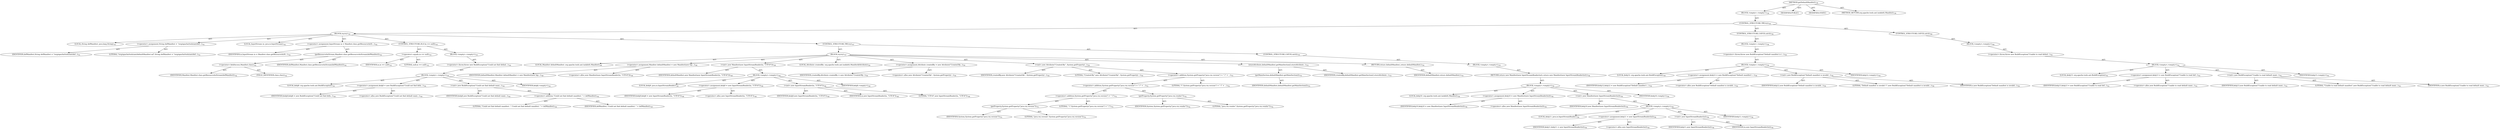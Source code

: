 digraph "getDefaultManifest" {  
"111669149729" [label = <(METHOD,getDefaultManifest)<SUB>739</SUB>> ]
"25769803869" [label = <(BLOCK,&lt;empty&gt;,&lt;empty&gt;)<SUB>739</SUB>> ]
"47244640308" [label = <(CONTROL_STRUCTURE,TRY,try)<SUB>740</SUB>> ]
"25769803870" [label = <(BLOCK,try,try)<SUB>740</SUB>> ]
"94489280561" [label = <(LOCAL,String defManifest: java.lang.String)<SUB>741</SUB>> ]
"30064771519" [label = <(&lt;operator&gt;.assignment,String defManifest = &quot;/org/apache/tools/ant/def...)<SUB>741</SUB>> ]
"68719477068" [label = <(IDENTIFIER,defManifest,String defManifest = &quot;/org/apache/tools/ant/def...)<SUB>741</SUB>> ]
"90194313313" [label = <(LITERAL,&quot;/org/apache/tools/ant/defaultManifest.mf&quot;,String defManifest = &quot;/org/apache/tools/ant/def...)<SUB>741</SUB>> ]
"94489280562" [label = <(LOCAL,InputStream in: java.io.InputStream)<SUB>742</SUB>> ]
"30064771520" [label = <(&lt;operator&gt;.assignment,InputStream in = Manifest.class.getResourceAsSt...)<SUB>742</SUB>> ]
"68719477069" [label = <(IDENTIFIER,in,InputStream in = Manifest.class.getResourceAsSt...)<SUB>742</SUB>> ]
"30064771521" [label = <(getResourceAsStream,Manifest.class.getResourceAsStream(defManifest))<SUB>742</SUB>> ]
"30064771522" [label = <(&lt;operator&gt;.fieldAccess,Manifest.class)<SUB>742</SUB>> ]
"68719477070" [label = <(IDENTIFIER,Manifest,Manifest.class.getResourceAsStream(defManifest))<SUB>742</SUB>> ]
"55834574937" [label = <(FIELD_IDENTIFIER,class,class)<SUB>742</SUB>> ]
"68719477071" [label = <(IDENTIFIER,defManifest,Manifest.class.getResourceAsStream(defManifest))<SUB>742</SUB>> ]
"47244640309" [label = <(CONTROL_STRUCTURE,IF,if (in == null))<SUB>743</SUB>> ]
"30064771523" [label = <(&lt;operator&gt;.equals,in == null)<SUB>743</SUB>> ]
"68719477072" [label = <(IDENTIFIER,in,in == null)<SUB>743</SUB>> ]
"90194313314" [label = <(LITERAL,null,in == null)<SUB>743</SUB>> ]
"25769803871" [label = <(BLOCK,&lt;empty&gt;,&lt;empty&gt;)<SUB>743</SUB>> ]
"30064771524" [label = <(&lt;operator&gt;.throw,throw new BuildException(&quot;Could not find defaul...)<SUB>744</SUB>> ]
"25769803872" [label = <(BLOCK,&lt;empty&gt;,&lt;empty&gt;)<SUB>744</SUB>> ]
"94489280563" [label = <(LOCAL,$obj8: org.apache.tools.ant.BuildException)<SUB>744</SUB>> ]
"30064771525" [label = <(&lt;operator&gt;.assignment,$obj8 = new BuildException(&quot;Could not find defa...)<SUB>744</SUB>> ]
"68719477073" [label = <(IDENTIFIER,$obj8,$obj8 = new BuildException(&quot;Could not find defa...)<SUB>744</SUB>> ]
"30064771526" [label = <(&lt;operator&gt;.alloc,new BuildException(&quot;Could not find default mani...)<SUB>744</SUB>> ]
"30064771527" [label = <(&lt;init&gt;,new BuildException(&quot;Could not find default mani...)<SUB>744</SUB>> ]
"68719477074" [label = <(IDENTIFIER,$obj8,new BuildException(&quot;Could not find default mani...)<SUB>744</SUB>> ]
"30064771528" [label = <(&lt;operator&gt;.addition,&quot;Could not find default manifest: &quot; + defManifest)<SUB>744</SUB>> ]
"90194313315" [label = <(LITERAL,&quot;Could not find default manifest: &quot;,&quot;Could not find default manifest: &quot; + defManifest)<SUB>744</SUB>> ]
"68719477075" [label = <(IDENTIFIER,defManifest,&quot;Could not find default manifest: &quot; + defManifest)<SUB>745</SUB>> ]
"68719477076" [label = <(IDENTIFIER,$obj8,&lt;empty&gt;)<SUB>744</SUB>> ]
"47244640310" [label = <(CONTROL_STRUCTURE,TRY,try)<SUB>747</SUB>> ]
"25769803873" [label = <(BLOCK,try,try)<SUB>747</SUB>> ]
"94489280564" [label = <(LOCAL,Manifest defaultManifest: org.apache.tools.ant.taskdefs.Manifest)<SUB>748</SUB>> ]
"30064771529" [label = <(&lt;operator&gt;.assignment,Manifest defaultManifest = new Manifest(new Inp...)<SUB>748</SUB>> ]
"68719477077" [label = <(IDENTIFIER,defaultManifest,Manifest defaultManifest = new Manifest(new Inp...)<SUB>748</SUB>> ]
"30064771530" [label = <(&lt;operator&gt;.alloc,new Manifest(new InputStreamReader(in, &quot;UTF-8&quot;)))<SUB>749</SUB>> ]
"30064771531" [label = <(&lt;init&gt;,new Manifest(new InputStreamReader(in, &quot;UTF-8&quot;)))<SUB>749</SUB>> ]
"68719477078" [label = <(IDENTIFIER,defaultManifest,new Manifest(new InputStreamReader(in, &quot;UTF-8&quot;)))<SUB>748</SUB>> ]
"25769803874" [label = <(BLOCK,&lt;empty&gt;,&lt;empty&gt;)<SUB>749</SUB>> ]
"94489280565" [label = <(LOCAL,$obj9: java.io.InputStreamReader)<SUB>749</SUB>> ]
"30064771532" [label = <(&lt;operator&gt;.assignment,$obj9 = new InputStreamReader(in, &quot;UTF-8&quot;))<SUB>749</SUB>> ]
"68719477079" [label = <(IDENTIFIER,$obj9,$obj9 = new InputStreamReader(in, &quot;UTF-8&quot;))<SUB>749</SUB>> ]
"30064771533" [label = <(&lt;operator&gt;.alloc,new InputStreamReader(in, &quot;UTF-8&quot;))<SUB>749</SUB>> ]
"30064771534" [label = <(&lt;init&gt;,new InputStreamReader(in, &quot;UTF-8&quot;))<SUB>749</SUB>> ]
"68719477080" [label = <(IDENTIFIER,$obj9,new InputStreamReader(in, &quot;UTF-8&quot;))<SUB>749</SUB>> ]
"68719477081" [label = <(IDENTIFIER,in,new InputStreamReader(in, &quot;UTF-8&quot;))<SUB>749</SUB>> ]
"90194313316" [label = <(LITERAL,&quot;UTF-8&quot;,new InputStreamReader(in, &quot;UTF-8&quot;))<SUB>749</SUB>> ]
"68719477082" [label = <(IDENTIFIER,$obj9,&lt;empty&gt;)<SUB>749</SUB>> ]
"94489280566" [label = <(LOCAL,Attribute createdBy: org.apache.tools.ant.taskdefs.Manifest$Attribute)<SUB>750</SUB>> ]
"30064771535" [label = <(&lt;operator&gt;.assignment,Attribute createdBy = new Attribute(&quot;Created-By...)<SUB>750</SUB>> ]
"68719477083" [label = <(IDENTIFIER,createdBy,Attribute createdBy = new Attribute(&quot;Created-By...)<SUB>750</SUB>> ]
"30064771536" [label = <(&lt;operator&gt;.alloc,new Attribute(&quot;Created-By&quot;, System.getProperty(...)<SUB>750</SUB>> ]
"30064771537" [label = <(&lt;init&gt;,new Attribute(&quot;Created-By&quot;, System.getProperty(...)<SUB>750</SUB>> ]
"68719477084" [label = <(IDENTIFIER,createdBy,new Attribute(&quot;Created-By&quot;, System.getProperty(...)<SUB>750</SUB>> ]
"90194313317" [label = <(LITERAL,&quot;Created-By&quot;,new Attribute(&quot;Created-By&quot;, System.getProperty(...)<SUB>750</SUB>> ]
"30064771538" [label = <(&lt;operator&gt;.addition,System.getProperty(&quot;java.vm.version&quot;) + &quot; (&quot; + ...)<SUB>751</SUB>> ]
"30064771539" [label = <(&lt;operator&gt;.addition,System.getProperty(&quot;java.vm.version&quot;) + &quot; (&quot; + ...)<SUB>751</SUB>> ]
"30064771540" [label = <(&lt;operator&gt;.addition,System.getProperty(&quot;java.vm.version&quot;) + &quot; (&quot;)<SUB>751</SUB>> ]
"30064771541" [label = <(getProperty,System.getProperty(&quot;java.vm.version&quot;))<SUB>751</SUB>> ]
"68719477085" [label = <(IDENTIFIER,System,System.getProperty(&quot;java.vm.version&quot;))<SUB>751</SUB>> ]
"90194313318" [label = <(LITERAL,&quot;java.vm.version&quot;,System.getProperty(&quot;java.vm.version&quot;))<SUB>751</SUB>> ]
"90194313319" [label = <(LITERAL,&quot; (&quot;,System.getProperty(&quot;java.vm.version&quot;) + &quot; (&quot;)<SUB>751</SUB>> ]
"30064771542" [label = <(getProperty,System.getProperty(&quot;java.vm.vendor&quot;))<SUB>752</SUB>> ]
"68719477086" [label = <(IDENTIFIER,System,System.getProperty(&quot;java.vm.vendor&quot;))<SUB>752</SUB>> ]
"90194313320" [label = <(LITERAL,&quot;java.vm.vendor&quot;,System.getProperty(&quot;java.vm.vendor&quot;))<SUB>752</SUB>> ]
"90194313321" [label = <(LITERAL,&quot;)&quot;,System.getProperty(&quot;java.vm.version&quot;) + &quot; (&quot; + ...)<SUB>752</SUB>> ]
"30064771543" [label = <(storeAttribute,defaultManifest.getMainSection().storeAttribute...)<SUB>753</SUB>> ]
"30064771544" [label = <(getMainSection,defaultManifest.getMainSection())<SUB>753</SUB>> ]
"68719477087" [label = <(IDENTIFIER,defaultManifest,defaultManifest.getMainSection())<SUB>753</SUB>> ]
"68719477088" [label = <(IDENTIFIER,createdBy,defaultManifest.getMainSection().storeAttribute...)<SUB>753</SUB>> ]
"146028888091" [label = <(RETURN,return defaultManifest;,return defaultManifest;)<SUB>754</SUB>> ]
"68719477089" [label = <(IDENTIFIER,defaultManifest,return defaultManifest;)<SUB>754</SUB>> ]
"47244640311" [label = <(CONTROL_STRUCTURE,CATCH,catch)<SUB>755</SUB>> ]
"25769803875" [label = <(BLOCK,&lt;empty&gt;,&lt;empty&gt;)<SUB>755</SUB>> ]
"146028888092" [label = <(RETURN,return new Manifest(new InputStreamReader(in));,return new Manifest(new InputStreamReader(in));)<SUB>756</SUB>> ]
"25769803876" [label = <(BLOCK,&lt;empty&gt;,&lt;empty&gt;)<SUB>756</SUB>> ]
"94489280567" [label = <(LOCAL,$obj10: org.apache.tools.ant.taskdefs.Manifest)<SUB>756</SUB>> ]
"30064771545" [label = <(&lt;operator&gt;.assignment,$obj10 = new Manifest(new InputStreamReader(in)))<SUB>756</SUB>> ]
"68719477090" [label = <(IDENTIFIER,$obj10,$obj10 = new Manifest(new InputStreamReader(in)))<SUB>756</SUB>> ]
"30064771546" [label = <(&lt;operator&gt;.alloc,new Manifest(new InputStreamReader(in)))<SUB>756</SUB>> ]
"30064771547" [label = <(&lt;init&gt;,new Manifest(new InputStreamReader(in)))<SUB>756</SUB>> ]
"68719477091" [label = <(IDENTIFIER,$obj10,new Manifest(new InputStreamReader(in)))<SUB>756</SUB>> ]
"25769803877" [label = <(BLOCK,&lt;empty&gt;,&lt;empty&gt;)<SUB>756</SUB>> ]
"94489280568" [label = <(LOCAL,$obj11: java.io.InputStreamReader)<SUB>756</SUB>> ]
"30064771548" [label = <(&lt;operator&gt;.assignment,$obj11 = new InputStreamReader(in))<SUB>756</SUB>> ]
"68719477092" [label = <(IDENTIFIER,$obj11,$obj11 = new InputStreamReader(in))<SUB>756</SUB>> ]
"30064771549" [label = <(&lt;operator&gt;.alloc,new InputStreamReader(in))<SUB>756</SUB>> ]
"30064771550" [label = <(&lt;init&gt;,new InputStreamReader(in))<SUB>756</SUB>> ]
"68719477093" [label = <(IDENTIFIER,$obj11,new InputStreamReader(in))<SUB>756</SUB>> ]
"68719477094" [label = <(IDENTIFIER,in,new InputStreamReader(in))<SUB>756</SUB>> ]
"68719477095" [label = <(IDENTIFIER,$obj11,&lt;empty&gt;)<SUB>756</SUB>> ]
"68719477096" [label = <(IDENTIFIER,$obj10,&lt;empty&gt;)<SUB>756</SUB>> ]
"47244640312" [label = <(CONTROL_STRUCTURE,CATCH,catch)<SUB>758</SUB>> ]
"25769803878" [label = <(BLOCK,&lt;empty&gt;,&lt;empty&gt;)<SUB>758</SUB>> ]
"30064771551" [label = <(&lt;operator&gt;.throw,throw new BuildException(&quot;Default manifest is i...)<SUB>759</SUB>> ]
"25769803879" [label = <(BLOCK,&lt;empty&gt;,&lt;empty&gt;)<SUB>759</SUB>> ]
"94489280569" [label = <(LOCAL,$obj12: org.apache.tools.ant.BuildException)<SUB>759</SUB>> ]
"30064771552" [label = <(&lt;operator&gt;.assignment,$obj12 = new BuildException(&quot;Default manifest i...)<SUB>759</SUB>> ]
"68719477097" [label = <(IDENTIFIER,$obj12,$obj12 = new BuildException(&quot;Default manifest i...)<SUB>759</SUB>> ]
"30064771553" [label = <(&lt;operator&gt;.alloc,new BuildException(&quot;Default manifest is invalid...)<SUB>759</SUB>> ]
"30064771554" [label = <(&lt;init&gt;,new BuildException(&quot;Default manifest is invalid...)<SUB>759</SUB>> ]
"68719477098" [label = <(IDENTIFIER,$obj12,new BuildException(&quot;Default manifest is invalid...)<SUB>759</SUB>> ]
"90194313322" [label = <(LITERAL,&quot;Default manifest is invalid !!&quot;,new BuildException(&quot;Default manifest is invalid...)<SUB>759</SUB>> ]
"68719477099" [label = <(IDENTIFIER,e,new BuildException(&quot;Default manifest is invalid...)<SUB>759</SUB>> ]
"68719477100" [label = <(IDENTIFIER,$obj12,&lt;empty&gt;)<SUB>759</SUB>> ]
"47244640313" [label = <(CONTROL_STRUCTURE,CATCH,catch)<SUB>760</SUB>> ]
"25769803880" [label = <(BLOCK,&lt;empty&gt;,&lt;empty&gt;)<SUB>760</SUB>> ]
"30064771555" [label = <(&lt;operator&gt;.throw,throw new BuildException(&quot;Unable to read defaul...)<SUB>761</SUB>> ]
"25769803881" [label = <(BLOCK,&lt;empty&gt;,&lt;empty&gt;)<SUB>761</SUB>> ]
"94489280570" [label = <(LOCAL,$obj13: org.apache.tools.ant.BuildException)<SUB>761</SUB>> ]
"30064771556" [label = <(&lt;operator&gt;.assignment,$obj13 = new BuildException(&quot;Unable to read def...)<SUB>761</SUB>> ]
"68719477101" [label = <(IDENTIFIER,$obj13,$obj13 = new BuildException(&quot;Unable to read def...)<SUB>761</SUB>> ]
"30064771557" [label = <(&lt;operator&gt;.alloc,new BuildException(&quot;Unable to read default mani...)<SUB>761</SUB>> ]
"30064771558" [label = <(&lt;init&gt;,new BuildException(&quot;Unable to read default mani...)<SUB>761</SUB>> ]
"68719477102" [label = <(IDENTIFIER,$obj13,new BuildException(&quot;Unable to read default mani...)<SUB>761</SUB>> ]
"90194313323" [label = <(LITERAL,&quot;Unable to read default manifest&quot;,new BuildException(&quot;Unable to read default mani...)<SUB>761</SUB>> ]
"68719477103" [label = <(IDENTIFIER,e,new BuildException(&quot;Unable to read default mani...)<SUB>761</SUB>> ]
"68719477104" [label = <(IDENTIFIER,$obj13,&lt;empty&gt;)<SUB>761</SUB>> ]
"133143986273" [label = <(MODIFIER,PUBLIC)> ]
"133143986274" [label = <(MODIFIER,STATIC)> ]
"128849018913" [label = <(METHOD_RETURN,org.apache.tools.ant.taskdefs.Manifest)<SUB>739</SUB>> ]
  "111669149729" -> "25769803869"  [ label = "AST: "] 
  "111669149729" -> "133143986273"  [ label = "AST: "] 
  "111669149729" -> "133143986274"  [ label = "AST: "] 
  "111669149729" -> "128849018913"  [ label = "AST: "] 
  "25769803869" -> "47244640308"  [ label = "AST: "] 
  "47244640308" -> "25769803870"  [ label = "AST: "] 
  "47244640308" -> "47244640312"  [ label = "AST: "] 
  "47244640308" -> "47244640313"  [ label = "AST: "] 
  "25769803870" -> "94489280561"  [ label = "AST: "] 
  "25769803870" -> "30064771519"  [ label = "AST: "] 
  "25769803870" -> "94489280562"  [ label = "AST: "] 
  "25769803870" -> "30064771520"  [ label = "AST: "] 
  "25769803870" -> "47244640309"  [ label = "AST: "] 
  "25769803870" -> "47244640310"  [ label = "AST: "] 
  "30064771519" -> "68719477068"  [ label = "AST: "] 
  "30064771519" -> "90194313313"  [ label = "AST: "] 
  "30064771520" -> "68719477069"  [ label = "AST: "] 
  "30064771520" -> "30064771521"  [ label = "AST: "] 
  "30064771521" -> "30064771522"  [ label = "AST: "] 
  "30064771521" -> "68719477071"  [ label = "AST: "] 
  "30064771522" -> "68719477070"  [ label = "AST: "] 
  "30064771522" -> "55834574937"  [ label = "AST: "] 
  "47244640309" -> "30064771523"  [ label = "AST: "] 
  "47244640309" -> "25769803871"  [ label = "AST: "] 
  "30064771523" -> "68719477072"  [ label = "AST: "] 
  "30064771523" -> "90194313314"  [ label = "AST: "] 
  "25769803871" -> "30064771524"  [ label = "AST: "] 
  "30064771524" -> "25769803872"  [ label = "AST: "] 
  "25769803872" -> "94489280563"  [ label = "AST: "] 
  "25769803872" -> "30064771525"  [ label = "AST: "] 
  "25769803872" -> "30064771527"  [ label = "AST: "] 
  "25769803872" -> "68719477076"  [ label = "AST: "] 
  "30064771525" -> "68719477073"  [ label = "AST: "] 
  "30064771525" -> "30064771526"  [ label = "AST: "] 
  "30064771527" -> "68719477074"  [ label = "AST: "] 
  "30064771527" -> "30064771528"  [ label = "AST: "] 
  "30064771528" -> "90194313315"  [ label = "AST: "] 
  "30064771528" -> "68719477075"  [ label = "AST: "] 
  "47244640310" -> "25769803873"  [ label = "AST: "] 
  "47244640310" -> "47244640311"  [ label = "AST: "] 
  "25769803873" -> "94489280564"  [ label = "AST: "] 
  "25769803873" -> "30064771529"  [ label = "AST: "] 
  "25769803873" -> "30064771531"  [ label = "AST: "] 
  "25769803873" -> "94489280566"  [ label = "AST: "] 
  "25769803873" -> "30064771535"  [ label = "AST: "] 
  "25769803873" -> "30064771537"  [ label = "AST: "] 
  "25769803873" -> "30064771543"  [ label = "AST: "] 
  "25769803873" -> "146028888091"  [ label = "AST: "] 
  "30064771529" -> "68719477077"  [ label = "AST: "] 
  "30064771529" -> "30064771530"  [ label = "AST: "] 
  "30064771531" -> "68719477078"  [ label = "AST: "] 
  "30064771531" -> "25769803874"  [ label = "AST: "] 
  "25769803874" -> "94489280565"  [ label = "AST: "] 
  "25769803874" -> "30064771532"  [ label = "AST: "] 
  "25769803874" -> "30064771534"  [ label = "AST: "] 
  "25769803874" -> "68719477082"  [ label = "AST: "] 
  "30064771532" -> "68719477079"  [ label = "AST: "] 
  "30064771532" -> "30064771533"  [ label = "AST: "] 
  "30064771534" -> "68719477080"  [ label = "AST: "] 
  "30064771534" -> "68719477081"  [ label = "AST: "] 
  "30064771534" -> "90194313316"  [ label = "AST: "] 
  "30064771535" -> "68719477083"  [ label = "AST: "] 
  "30064771535" -> "30064771536"  [ label = "AST: "] 
  "30064771537" -> "68719477084"  [ label = "AST: "] 
  "30064771537" -> "90194313317"  [ label = "AST: "] 
  "30064771537" -> "30064771538"  [ label = "AST: "] 
  "30064771538" -> "30064771539"  [ label = "AST: "] 
  "30064771538" -> "90194313321"  [ label = "AST: "] 
  "30064771539" -> "30064771540"  [ label = "AST: "] 
  "30064771539" -> "30064771542"  [ label = "AST: "] 
  "30064771540" -> "30064771541"  [ label = "AST: "] 
  "30064771540" -> "90194313319"  [ label = "AST: "] 
  "30064771541" -> "68719477085"  [ label = "AST: "] 
  "30064771541" -> "90194313318"  [ label = "AST: "] 
  "30064771542" -> "68719477086"  [ label = "AST: "] 
  "30064771542" -> "90194313320"  [ label = "AST: "] 
  "30064771543" -> "30064771544"  [ label = "AST: "] 
  "30064771543" -> "68719477088"  [ label = "AST: "] 
  "30064771544" -> "68719477087"  [ label = "AST: "] 
  "146028888091" -> "68719477089"  [ label = "AST: "] 
  "47244640311" -> "25769803875"  [ label = "AST: "] 
  "25769803875" -> "146028888092"  [ label = "AST: "] 
  "146028888092" -> "25769803876"  [ label = "AST: "] 
  "25769803876" -> "94489280567"  [ label = "AST: "] 
  "25769803876" -> "30064771545"  [ label = "AST: "] 
  "25769803876" -> "30064771547"  [ label = "AST: "] 
  "25769803876" -> "68719477096"  [ label = "AST: "] 
  "30064771545" -> "68719477090"  [ label = "AST: "] 
  "30064771545" -> "30064771546"  [ label = "AST: "] 
  "30064771547" -> "68719477091"  [ label = "AST: "] 
  "30064771547" -> "25769803877"  [ label = "AST: "] 
  "25769803877" -> "94489280568"  [ label = "AST: "] 
  "25769803877" -> "30064771548"  [ label = "AST: "] 
  "25769803877" -> "30064771550"  [ label = "AST: "] 
  "25769803877" -> "68719477095"  [ label = "AST: "] 
  "30064771548" -> "68719477092"  [ label = "AST: "] 
  "30064771548" -> "30064771549"  [ label = "AST: "] 
  "30064771550" -> "68719477093"  [ label = "AST: "] 
  "30064771550" -> "68719477094"  [ label = "AST: "] 
  "47244640312" -> "25769803878"  [ label = "AST: "] 
  "25769803878" -> "30064771551"  [ label = "AST: "] 
  "30064771551" -> "25769803879"  [ label = "AST: "] 
  "25769803879" -> "94489280569"  [ label = "AST: "] 
  "25769803879" -> "30064771552"  [ label = "AST: "] 
  "25769803879" -> "30064771554"  [ label = "AST: "] 
  "25769803879" -> "68719477100"  [ label = "AST: "] 
  "30064771552" -> "68719477097"  [ label = "AST: "] 
  "30064771552" -> "30064771553"  [ label = "AST: "] 
  "30064771554" -> "68719477098"  [ label = "AST: "] 
  "30064771554" -> "90194313322"  [ label = "AST: "] 
  "30064771554" -> "68719477099"  [ label = "AST: "] 
  "47244640313" -> "25769803880"  [ label = "AST: "] 
  "25769803880" -> "30064771555"  [ label = "AST: "] 
  "30064771555" -> "25769803881"  [ label = "AST: "] 
  "25769803881" -> "94489280570"  [ label = "AST: "] 
  "25769803881" -> "30064771556"  [ label = "AST: "] 
  "25769803881" -> "30064771558"  [ label = "AST: "] 
  "25769803881" -> "68719477104"  [ label = "AST: "] 
  "30064771556" -> "68719477101"  [ label = "AST: "] 
  "30064771556" -> "30064771557"  [ label = "AST: "] 
  "30064771558" -> "68719477102"  [ label = "AST: "] 
  "30064771558" -> "90194313323"  [ label = "AST: "] 
  "30064771558" -> "68719477103"  [ label = "AST: "] 
}
